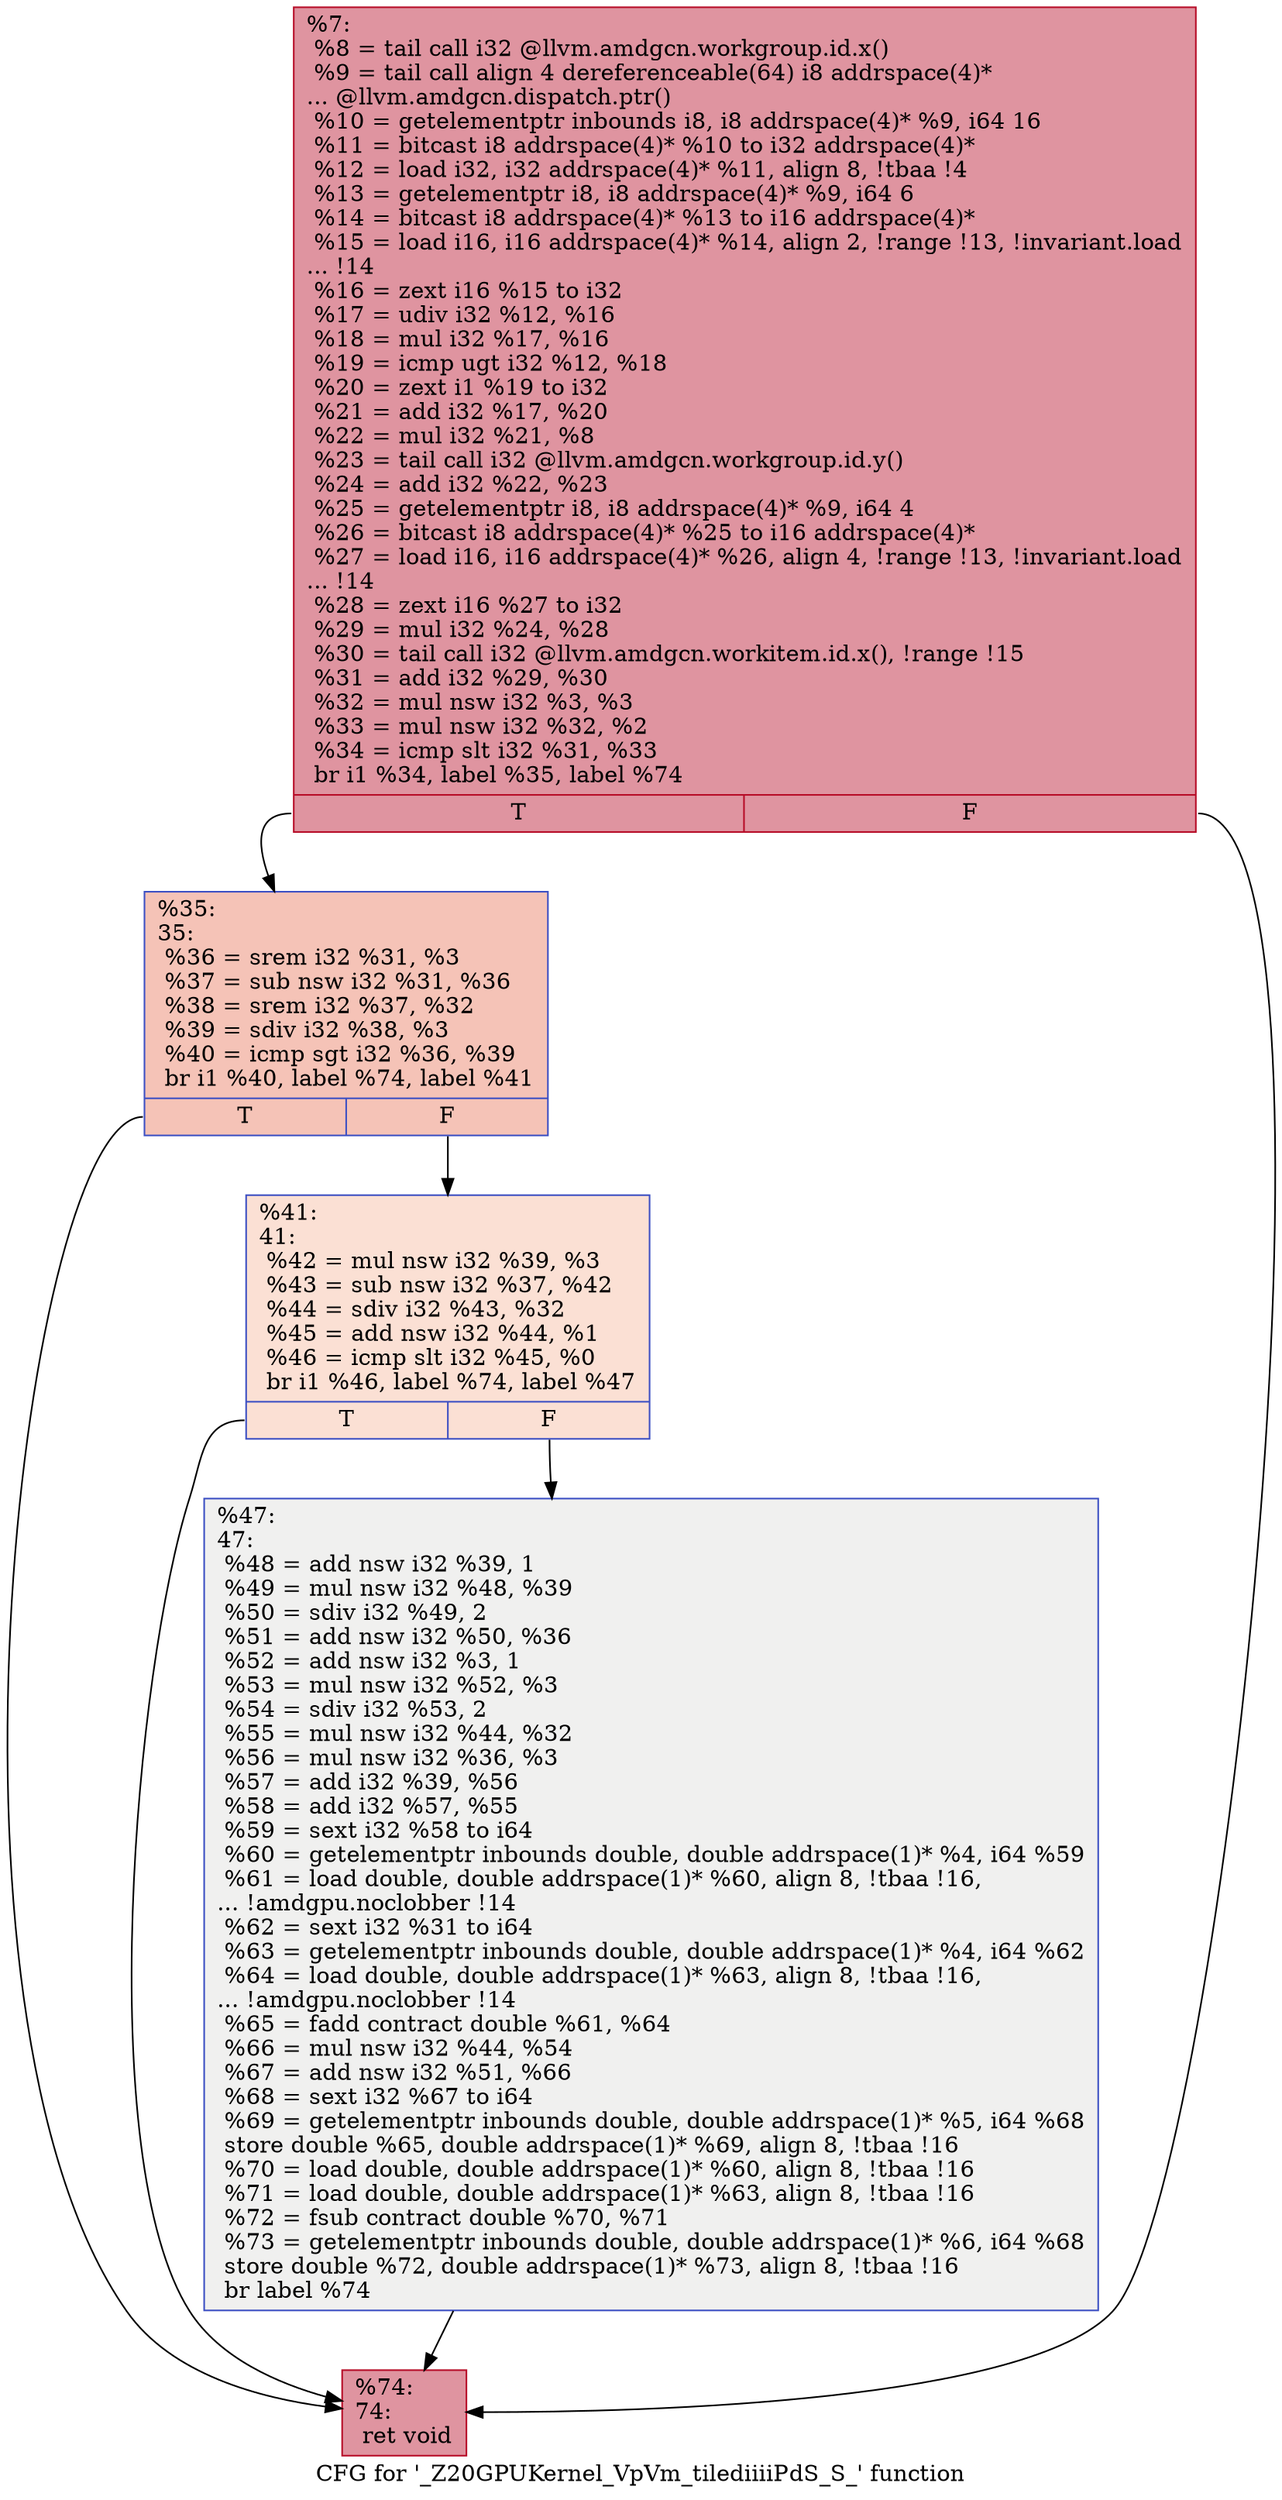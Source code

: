digraph "CFG for '_Z20GPUKernel_VpVm_tilediiiiPdS_S_' function" {
	label="CFG for '_Z20GPUKernel_VpVm_tilediiiiPdS_S_' function";

	Node0x4ca6bb0 [shape=record,color="#b70d28ff", style=filled, fillcolor="#b70d2870",label="{%7:\l  %8 = tail call i32 @llvm.amdgcn.workgroup.id.x()\l  %9 = tail call align 4 dereferenceable(64) i8 addrspace(4)*\l... @llvm.amdgcn.dispatch.ptr()\l  %10 = getelementptr inbounds i8, i8 addrspace(4)* %9, i64 16\l  %11 = bitcast i8 addrspace(4)* %10 to i32 addrspace(4)*\l  %12 = load i32, i32 addrspace(4)* %11, align 8, !tbaa !4\l  %13 = getelementptr i8, i8 addrspace(4)* %9, i64 6\l  %14 = bitcast i8 addrspace(4)* %13 to i16 addrspace(4)*\l  %15 = load i16, i16 addrspace(4)* %14, align 2, !range !13, !invariant.load\l... !14\l  %16 = zext i16 %15 to i32\l  %17 = udiv i32 %12, %16\l  %18 = mul i32 %17, %16\l  %19 = icmp ugt i32 %12, %18\l  %20 = zext i1 %19 to i32\l  %21 = add i32 %17, %20\l  %22 = mul i32 %21, %8\l  %23 = tail call i32 @llvm.amdgcn.workgroup.id.y()\l  %24 = add i32 %22, %23\l  %25 = getelementptr i8, i8 addrspace(4)* %9, i64 4\l  %26 = bitcast i8 addrspace(4)* %25 to i16 addrspace(4)*\l  %27 = load i16, i16 addrspace(4)* %26, align 4, !range !13, !invariant.load\l... !14\l  %28 = zext i16 %27 to i32\l  %29 = mul i32 %24, %28\l  %30 = tail call i32 @llvm.amdgcn.workitem.id.x(), !range !15\l  %31 = add i32 %29, %30\l  %32 = mul nsw i32 %3, %3\l  %33 = mul nsw i32 %32, %2\l  %34 = icmp slt i32 %31, %33\l  br i1 %34, label %35, label %74\l|{<s0>T|<s1>F}}"];
	Node0x4ca6bb0:s0 -> Node0x4ca8960;
	Node0x4ca6bb0:s1 -> Node0x4caa560;
	Node0x4ca8960 [shape=record,color="#3d50c3ff", style=filled, fillcolor="#e8765c70",label="{%35:\l35:                                               \l  %36 = srem i32 %31, %3\l  %37 = sub nsw i32 %31, %36\l  %38 = srem i32 %37, %32\l  %39 = sdiv i32 %38, %3\l  %40 = icmp sgt i32 %36, %39\l  br i1 %40, label %74, label %41\l|{<s0>T|<s1>F}}"];
	Node0x4ca8960:s0 -> Node0x4caa560;
	Node0x4ca8960:s1 -> Node0x4caa970;
	Node0x4caa970 [shape=record,color="#3d50c3ff", style=filled, fillcolor="#f7b99e70",label="{%41:\l41:                                               \l  %42 = mul nsw i32 %39, %3\l  %43 = sub nsw i32 %37, %42\l  %44 = sdiv i32 %43, %32\l  %45 = add nsw i32 %44, %1\l  %46 = icmp slt i32 %45, %0\l  br i1 %46, label %74, label %47\l|{<s0>T|<s1>F}}"];
	Node0x4caa970:s0 -> Node0x4caa560;
	Node0x4caa970:s1 -> Node0x4caad40;
	Node0x4caad40 [shape=record,color="#3d50c3ff", style=filled, fillcolor="#dedcdb70",label="{%47:\l47:                                               \l  %48 = add nsw i32 %39, 1\l  %49 = mul nsw i32 %48, %39\l  %50 = sdiv i32 %49, 2\l  %51 = add nsw i32 %50, %36\l  %52 = add nsw i32 %3, 1\l  %53 = mul nsw i32 %52, %3\l  %54 = sdiv i32 %53, 2\l  %55 = mul nsw i32 %44, %32\l  %56 = mul nsw i32 %36, %3\l  %57 = add i32 %39, %56\l  %58 = add i32 %57, %55\l  %59 = sext i32 %58 to i64\l  %60 = getelementptr inbounds double, double addrspace(1)* %4, i64 %59\l  %61 = load double, double addrspace(1)* %60, align 8, !tbaa !16,\l... !amdgpu.noclobber !14\l  %62 = sext i32 %31 to i64\l  %63 = getelementptr inbounds double, double addrspace(1)* %4, i64 %62\l  %64 = load double, double addrspace(1)* %63, align 8, !tbaa !16,\l... !amdgpu.noclobber !14\l  %65 = fadd contract double %61, %64\l  %66 = mul nsw i32 %44, %54\l  %67 = add nsw i32 %51, %66\l  %68 = sext i32 %67 to i64\l  %69 = getelementptr inbounds double, double addrspace(1)* %5, i64 %68\l  store double %65, double addrspace(1)* %69, align 8, !tbaa !16\l  %70 = load double, double addrspace(1)* %60, align 8, !tbaa !16\l  %71 = load double, double addrspace(1)* %63, align 8, !tbaa !16\l  %72 = fsub contract double %70, %71\l  %73 = getelementptr inbounds double, double addrspace(1)* %6, i64 %68\l  store double %72, double addrspace(1)* %73, align 8, !tbaa !16\l  br label %74\l}"];
	Node0x4caad40 -> Node0x4caa560;
	Node0x4caa560 [shape=record,color="#b70d28ff", style=filled, fillcolor="#b70d2870",label="{%74:\l74:                                               \l  ret void\l}"];
}
